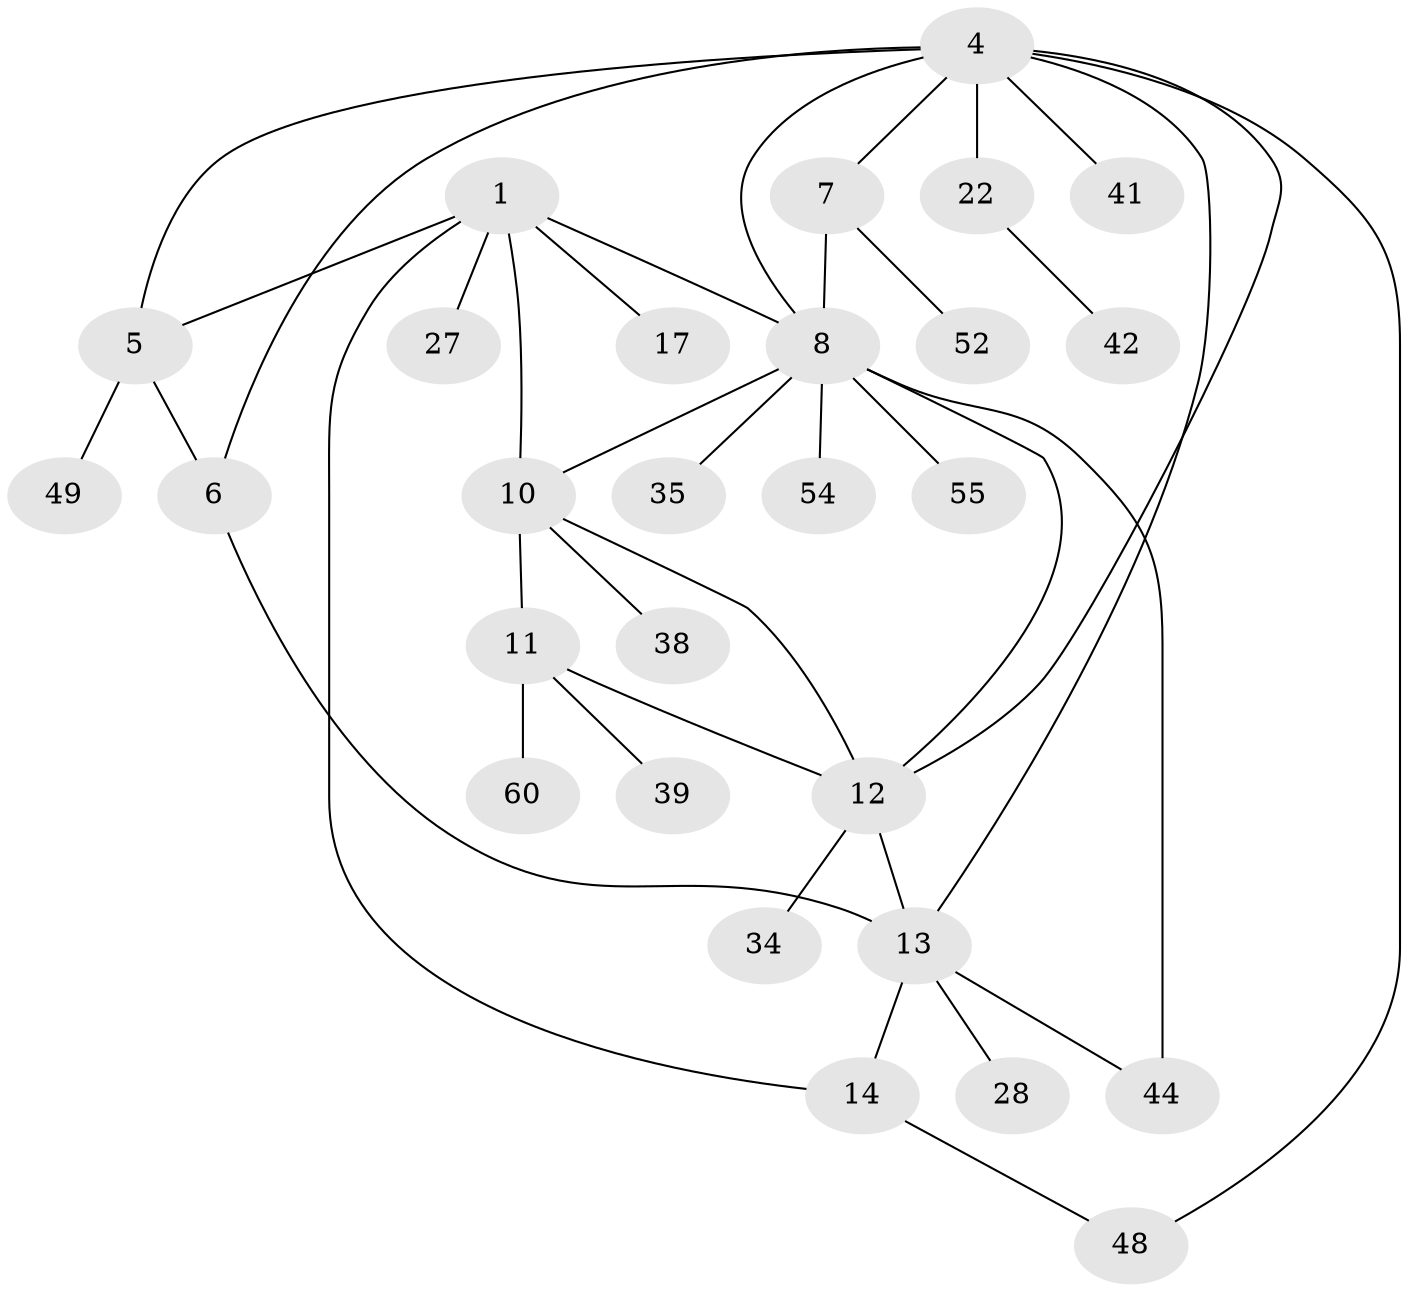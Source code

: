 // original degree distribution, {5: 0.09722222222222222, 4: 0.027777777777777776, 8: 0.013888888888888888, 10: 0.013888888888888888, 3: 0.08333333333333333, 9: 0.027777777777777776, 6: 0.027777777777777776, 1: 0.5694444444444444, 2: 0.1388888888888889}
// Generated by graph-tools (version 1.1) at 2025/19/03/04/25 18:19:47]
// undirected, 28 vertices, 39 edges
graph export_dot {
graph [start="1"]
  node [color=gray90,style=filled];
  1 [super="+26+2+3+69"];
  4 [super="+32+9+70"];
  5 [super="+19+18+71+68+29+43"];
  6 [super="+24+61"];
  7 [super="+33"];
  8;
  10 [super="+25"];
  11 [super="+37"];
  12 [super="+51+63+16+45"];
  13 [super="+15"];
  14 [super="+20"];
  17;
  22 [super="+53"];
  27 [super="+30"];
  28;
  34;
  35;
  38;
  39;
  41 [super="+58+66"];
  42;
  44 [super="+67+56"];
  48 [super="+64"];
  49;
  52;
  54;
  55;
  60;
  1 -- 10;
  1 -- 27;
  1 -- 17;
  1 -- 8;
  1 -- 14;
  1 -- 5;
  4 -- 5;
  4 -- 6;
  4 -- 12;
  4 -- 22;
  4 -- 48;
  4 -- 7;
  4 -- 8;
  4 -- 41;
  4 -- 13;
  5 -- 6;
  5 -- 49;
  6 -- 13;
  7 -- 8;
  7 -- 52;
  8 -- 10;
  8 -- 35;
  8 -- 44;
  8 -- 54;
  8 -- 55;
  8 -- 12;
  10 -- 11;
  10 -- 12;
  10 -- 38;
  11 -- 12;
  11 -- 39;
  11 -- 60;
  12 -- 34;
  12 -- 13;
  13 -- 14 [weight=2];
  13 -- 44;
  13 -- 28;
  14 -- 48;
  22 -- 42;
}
